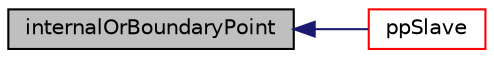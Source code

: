 digraph "internalOrBoundaryPoint"
{
  bgcolor="transparent";
  edge [fontname="Helvetica",fontsize="10",labelfontname="Helvetica",labelfontsize="10"];
  node [fontname="Helvetica",fontsize="10",shape=record];
  rankdir="LR";
  Node1 [label="internalOrBoundaryPoint",height=0.2,width=0.4,color="black", fillcolor="grey75", style="filled", fontcolor="black"];
  Node1 -> Node2 [dir="back",color="midnightblue",fontsize="10",style="solid",fontname="Helvetica"];
  Node2 [label="ppSlave",height=0.2,width=0.4,color="red",URL="$a01074.html#af6c13ed684581acb74a6f954c1b745b2",tooltip="Slave of a pointPair is the highest numbered one. "];
}
